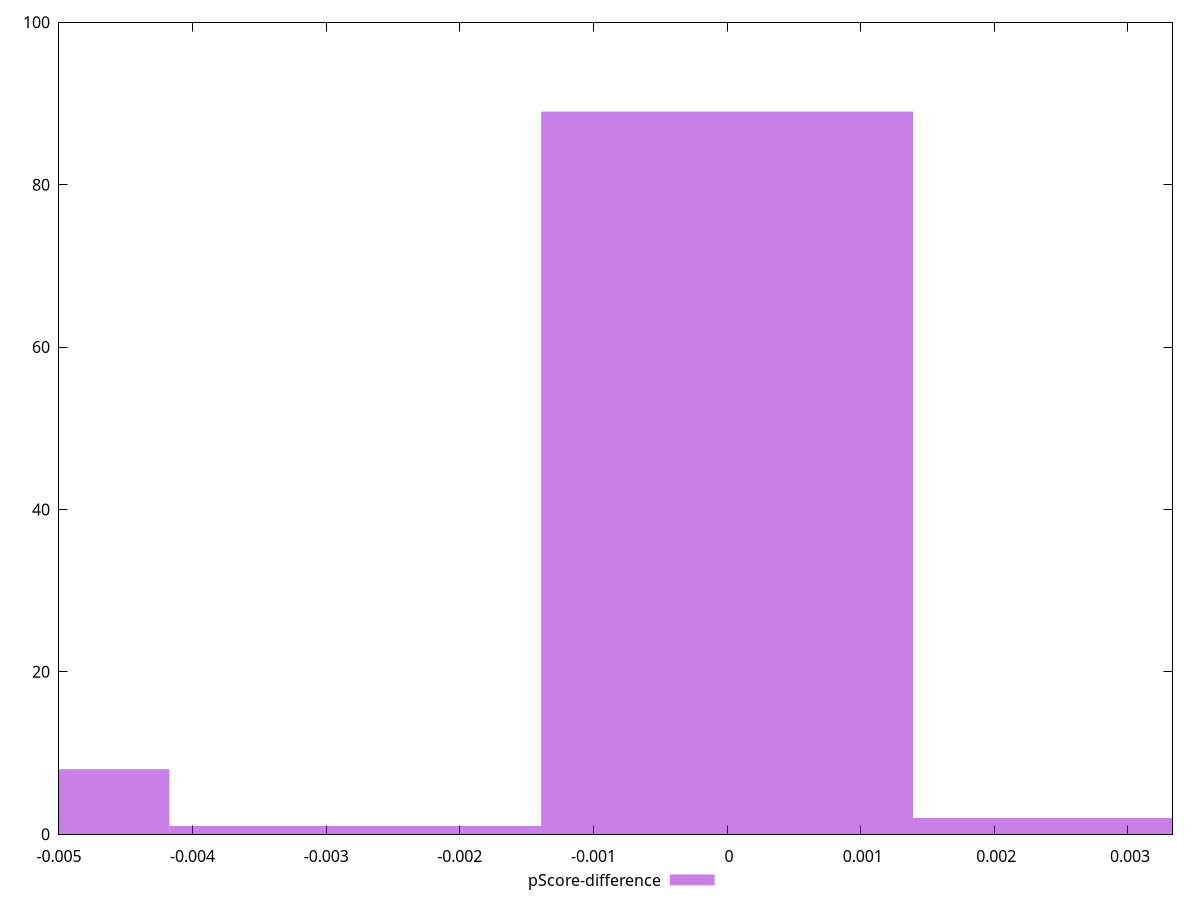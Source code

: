 reset

$pScoreDifference <<EOF
0 89
-0.005565289043067201 8
0.0027826445215336005 2
-0.0027826445215336005 1
EOF

set key outside below
set boxwidth 0.0027826445215336005
set xrange [-0.0050000000000000044:0.0033333333333332993]
set yrange [0:100]
set trange [0:100]
set style fill transparent solid 0.5 noborder
set terminal svg size 640, 490 enhanced background rgb 'white'
set output "report_00017_2021-02-10T15-08-03.406Z/unminified-javascript/samples/pages/pScore-difference/histogram.svg"

plot $pScoreDifference title "pScore-difference" with boxes

reset

